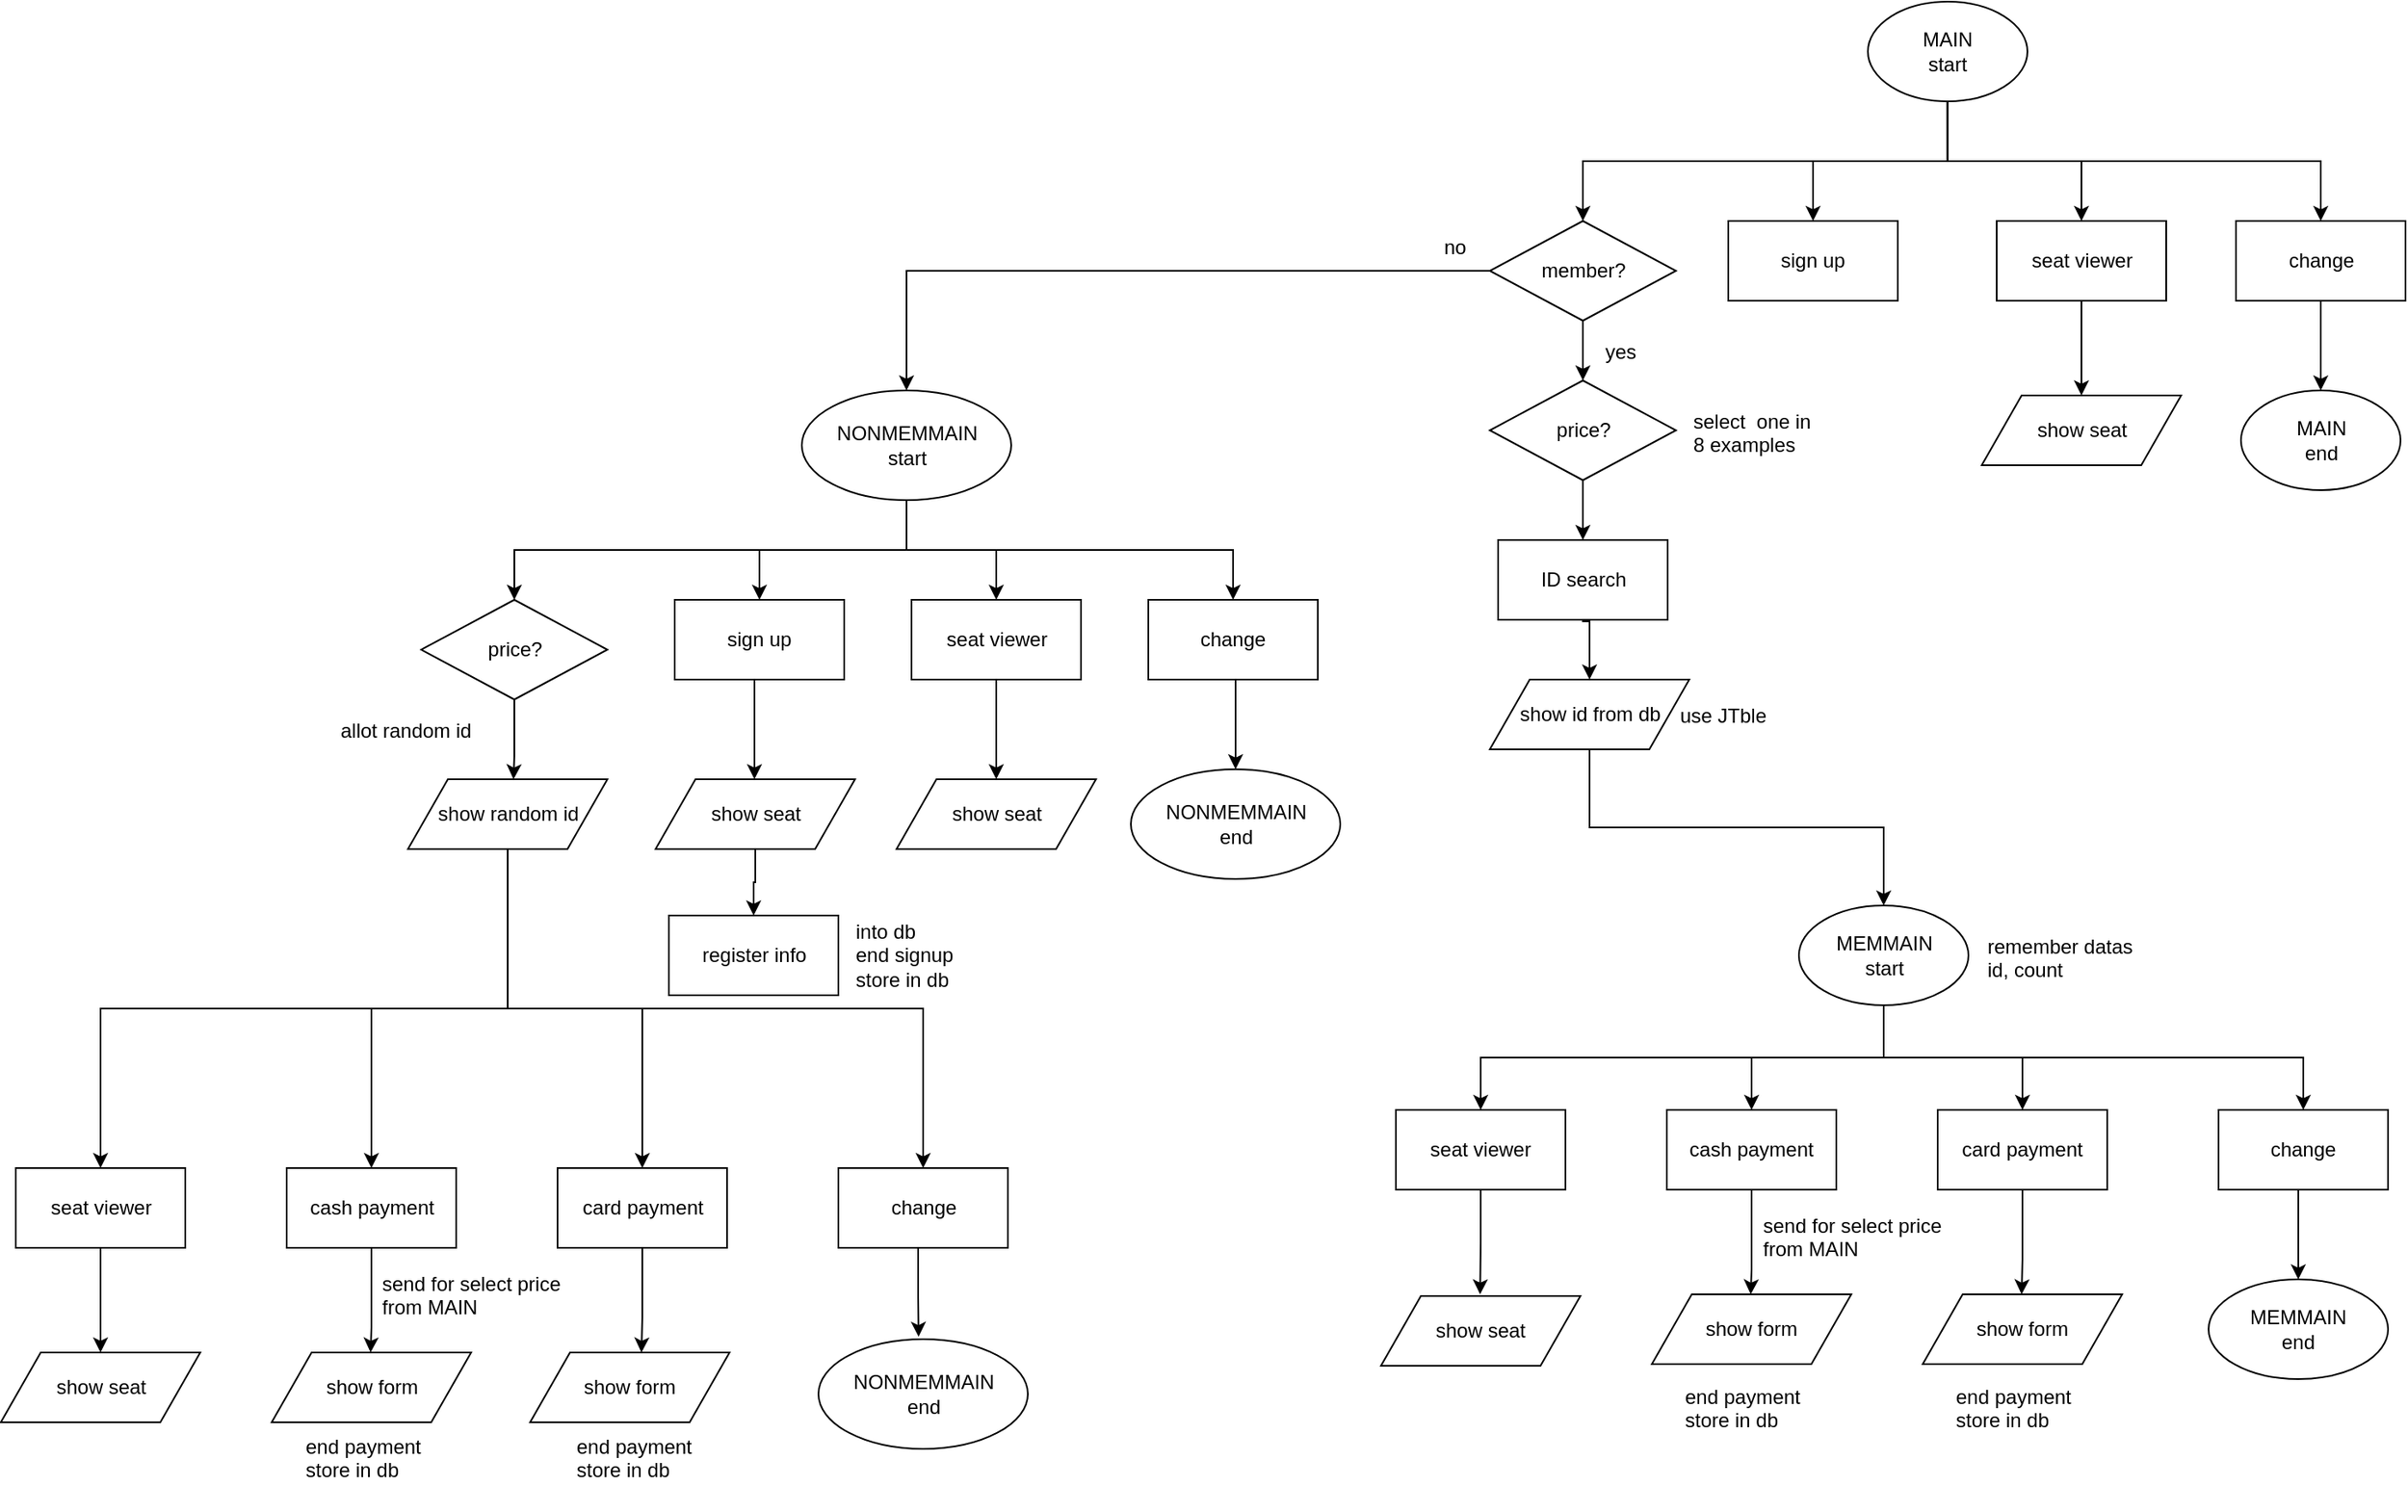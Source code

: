 <mxfile version="10.6.8" type="github"><diagram id="abuP0FmpQLj8DSwui26u" name="Page-1"><mxGraphModel dx="1188" dy="685" grid="1" gridSize="6" guides="1" tooltips="1" connect="1" arrows="1" fold="1" page="1" pageScale="1" pageWidth="2339" pageHeight="3300" math="0" shadow="0"><root><mxCell id="0"/><mxCell id="1" parent="0"/><mxCell id="RJyOCWjq-59tH7s2ldCN-9" style="edgeStyle=orthogonalEdgeStyle;rounded=0;orthogonalLoop=1;jettySize=auto;html=1;exitX=0.5;exitY=1;exitDx=0;exitDy=0;entryX=0.5;entryY=0;entryDx=0;entryDy=0;" edge="1" parent="1" target="RJyOCWjq-59tH7s2ldCN-10"><mxGeometry relative="1" as="geometry"><mxPoint x="2016.765" y="158" as="targetPoint"/><mxPoint x="2016.765" y="85.824" as="sourcePoint"/><Array as="points"><mxPoint x="2017" y="122"/><mxPoint x="1936" y="122"/></Array></mxGeometry></mxCell><mxCell id="RJyOCWjq-59tH7s2ldCN-20" style="edgeStyle=orthogonalEdgeStyle;rounded=0;orthogonalLoop=1;jettySize=auto;html=1;exitX=0.5;exitY=1;exitDx=0;exitDy=0;entryX=0.5;entryY=0;entryDx=0;entryDy=0;" edge="1" parent="1" source="RJyOCWjq-59tH7s2ldCN-1" target="RJyOCWjq-59tH7s2ldCN-12"><mxGeometry relative="1" as="geometry"/></mxCell><mxCell id="RJyOCWjq-59tH7s2ldCN-21" style="edgeStyle=orthogonalEdgeStyle;rounded=0;orthogonalLoop=1;jettySize=auto;html=1;exitX=0.5;exitY=1;exitDx=0;exitDy=0;" edge="1" parent="1" source="RJyOCWjq-59tH7s2ldCN-1" target="RJyOCWjq-59tH7s2ldCN-17"><mxGeometry relative="1" as="geometry"/></mxCell><mxCell id="RJyOCWjq-59tH7s2ldCN-22" style="edgeStyle=orthogonalEdgeStyle;rounded=0;orthogonalLoop=1;jettySize=auto;html=1;exitX=0.5;exitY=1;exitDx=0;exitDy=0;" edge="1" parent="1" source="RJyOCWjq-59tH7s2ldCN-1" target="RJyOCWjq-59tH7s2ldCN-2"><mxGeometry relative="1" as="geometry"/></mxCell><mxCell id="RJyOCWjq-59tH7s2ldCN-1" value="MAIN&lt;br&gt;start&lt;br&gt;" style="ellipse;whiteSpace=wrap;html=1;" vertex="1" parent="1"><mxGeometry x="1969" y="26" width="96" height="60" as="geometry"/></mxCell><mxCell id="RJyOCWjq-59tH7s2ldCN-5" value="" style="edgeStyle=orthogonalEdgeStyle;rounded=0;orthogonalLoop=1;jettySize=auto;html=1;" edge="1" parent="1" source="RJyOCWjq-59tH7s2ldCN-2" target="RJyOCWjq-59tH7s2ldCN-4"><mxGeometry relative="1" as="geometry"/></mxCell><mxCell id="RJyOCWjq-59tH7s2ldCN-29" value="" style="edgeStyle=orthogonalEdgeStyle;rounded=0;orthogonalLoop=1;jettySize=auto;html=1;entryX=0.5;entryY=0;entryDx=0;entryDy=0;" edge="1" parent="1" source="RJyOCWjq-59tH7s2ldCN-2" target="RJyOCWjq-59tH7s2ldCN-62"><mxGeometry relative="1" as="geometry"><mxPoint x="1393.618" y="265.824" as="targetPoint"/></mxGeometry></mxCell><mxCell id="RJyOCWjq-59tH7s2ldCN-2" value="member?" style="rhombus;whiteSpace=wrap;html=1;" vertex="1" parent="1"><mxGeometry x="1741.5" y="158" width="112" height="60" as="geometry"/></mxCell><mxCell id="RJyOCWjq-59tH7s2ldCN-53" value="" style="edgeStyle=orthogonalEdgeStyle;rounded=0;orthogonalLoop=1;jettySize=auto;html=1;entryX=0.5;entryY=0;entryDx=0;entryDy=0;" edge="1" parent="1" source="RJyOCWjq-59tH7s2ldCN-4" target="RJyOCWjq-59tH7s2ldCN-54"><mxGeometry relative="1" as="geometry"><mxPoint x="1797.5" y="350" as="targetPoint"/></mxGeometry></mxCell><mxCell id="RJyOCWjq-59tH7s2ldCN-4" value="price?" style="rhombus;whiteSpace=wrap;html=1;" vertex="1" parent="1"><mxGeometry x="1741.5" y="254" width="112" height="60" as="geometry"/></mxCell><mxCell id="RJyOCWjq-59tH7s2ldCN-6" value="yes" style="text;html=1;resizable=0;points=[];autosize=1;align=left;verticalAlign=top;spacingTop=-4;" vertex="1" parent="1"><mxGeometry x="1808.5" y="227" width="36" height="18" as="geometry"/></mxCell><mxCell id="RJyOCWjq-59tH7s2ldCN-10" value="sign up" style="rounded=0;whiteSpace=wrap;html=1;" vertex="1" parent="1"><mxGeometry x="1885" y="158" width="102" height="48" as="geometry"/></mxCell><mxCell id="RJyOCWjq-59tH7s2ldCN-82" value="" style="edgeStyle=orthogonalEdgeStyle;rounded=0;orthogonalLoop=1;jettySize=auto;html=1;" edge="1" parent="1" source="RJyOCWjq-59tH7s2ldCN-12" target="RJyOCWjq-59tH7s2ldCN-81"><mxGeometry relative="1" as="geometry"/></mxCell><mxCell id="RJyOCWjq-59tH7s2ldCN-12" value="seat viewer" style="rounded=0;whiteSpace=wrap;html=1;" vertex="1" parent="1"><mxGeometry x="2046.5" y="158" width="102" height="48" as="geometry"/></mxCell><mxCell id="RJyOCWjq-59tH7s2ldCN-24" value="" style="edgeStyle=orthogonalEdgeStyle;rounded=0;orthogonalLoop=1;jettySize=auto;html=1;entryX=0.5;entryY=0;entryDx=0;entryDy=0;" edge="1" parent="1" source="RJyOCWjq-59tH7s2ldCN-17" target="RJyOCWjq-59tH7s2ldCN-25"><mxGeometry relative="1" as="geometry"><mxPoint x="2241.5" y="286" as="targetPoint"/></mxGeometry></mxCell><mxCell id="RJyOCWjq-59tH7s2ldCN-17" value="change" style="rounded=0;whiteSpace=wrap;html=1;" vertex="1" parent="1"><mxGeometry x="2190.5" y="158" width="102" height="48" as="geometry"/></mxCell><mxCell id="RJyOCWjq-59tH7s2ldCN-25" value="MAIN&lt;br&gt;end" style="ellipse;whiteSpace=wrap;html=1;" vertex="1" parent="1"><mxGeometry x="2193.5" y="260" width="96" height="60" as="geometry"/></mxCell><mxCell id="RJyOCWjq-59tH7s2ldCN-34" value="no" style="text;html=1;resizable=0;points=[];autosize=1;align=left;verticalAlign=top;spacingTop=-4;" vertex="1" parent="1"><mxGeometry x="1711.5" y="164" width="30" height="18" as="geometry"/></mxCell><mxCell id="RJyOCWjq-59tH7s2ldCN-151" value="" style="edgeStyle=orthogonalEdgeStyle;rounded=0;orthogonalLoop=1;jettySize=auto;html=1;" edge="1" parent="1" source="RJyOCWjq-59tH7s2ldCN-41" target="RJyOCWjq-59tH7s2ldCN-150"><mxGeometry relative="1" as="geometry"><Array as="points"><mxPoint x="1299" y="450"/><mxPoint x="1299" y="450"/></Array></mxGeometry></mxCell><mxCell id="RJyOCWjq-59tH7s2ldCN-41" value="sign up" style="rounded=0;whiteSpace=wrap;html=1;" vertex="1" parent="1"><mxGeometry x="1251" y="386" width="102" height="48" as="geometry"/></mxCell><mxCell id="RJyOCWjq-59tH7s2ldCN-80" value="" style="edgeStyle=orthogonalEdgeStyle;rounded=0;orthogonalLoop=1;jettySize=auto;html=1;" edge="1" parent="1" source="RJyOCWjq-59tH7s2ldCN-42" target="RJyOCWjq-59tH7s2ldCN-79"><mxGeometry relative="1" as="geometry"/></mxCell><mxCell id="RJyOCWjq-59tH7s2ldCN-42" value="seat viewer" style="rounded=0;whiteSpace=wrap;html=1;" vertex="1" parent="1"><mxGeometry x="1393.5" y="386" width="102" height="48" as="geometry"/></mxCell><mxCell id="RJyOCWjq-59tH7s2ldCN-43" value="" style="edgeStyle=orthogonalEdgeStyle;rounded=0;orthogonalLoop=1;jettySize=auto;html=1;entryX=0.5;entryY=0;entryDx=0;entryDy=0;" edge="1" parent="1" source="RJyOCWjq-59tH7s2ldCN-44" target="RJyOCWjq-59tH7s2ldCN-45"><mxGeometry relative="1" as="geometry"><mxPoint x="1587" y="514" as="targetPoint"/><Array as="points"><mxPoint x="1588.5" y="452"/><mxPoint x="1588.5" y="452"/></Array></mxGeometry></mxCell><mxCell id="RJyOCWjq-59tH7s2ldCN-44" value="change" style="rounded=0;whiteSpace=wrap;html=1;" vertex="1" parent="1"><mxGeometry x="1536" y="386" width="102" height="48" as="geometry"/></mxCell><mxCell id="RJyOCWjq-59tH7s2ldCN-45" value="&lt;div style=&quot;text-align: center&quot;&gt;&lt;span&gt;NONMEMMAIN&lt;/span&gt;&lt;/div&gt;&lt;div style=&quot;text-align: center&quot;&gt;&lt;span&gt;end&lt;/span&gt;&lt;/div&gt;" style="ellipse;whiteSpace=wrap;html=1;" vertex="1" parent="1"><mxGeometry x="1525.5" y="488" width="126" height="66" as="geometry"/></mxCell><mxCell id="RJyOCWjq-59tH7s2ldCN-131" value="" style="edgeStyle=orthogonalEdgeStyle;rounded=0;orthogonalLoop=1;jettySize=auto;html=1;" edge="1" parent="1" source="RJyOCWjq-59tH7s2ldCN-50" target="RJyOCWjq-59tH7s2ldCN-130"><mxGeometry relative="1" as="geometry"><Array as="points"><mxPoint x="1154" y="480"/><mxPoint x="1154" y="480"/></Array></mxGeometry></mxCell><mxCell id="RJyOCWjq-59tH7s2ldCN-50" value="price?" style="rhombus;whiteSpace=wrap;html=1;" vertex="1" parent="1"><mxGeometry x="1098.5" y="386" width="112" height="60" as="geometry"/></mxCell><mxCell id="RJyOCWjq-59tH7s2ldCN-143" style="edgeStyle=orthogonalEdgeStyle;rounded=0;orthogonalLoop=1;jettySize=auto;html=1;exitX=0.5;exitY=1;exitDx=0;exitDy=0;entryX=0.5;entryY=0;entryDx=0;entryDy=0;" edge="1" parent="1" source="RJyOCWjq-59tH7s2ldCN-54" target="RJyOCWjq-59tH7s2ldCN-55"><mxGeometry relative="1" as="geometry"><mxPoint x="1798" y="414" as="targetPoint"/><Array as="points"><mxPoint x="1801" y="399"/></Array></mxGeometry></mxCell><mxCell id="RJyOCWjq-59tH7s2ldCN-54" value="ID search" style="rounded=0;whiteSpace=wrap;html=1;" vertex="1" parent="1"><mxGeometry x="1746.5" y="350" width="102" height="48" as="geometry"/></mxCell><mxCell id="RJyOCWjq-59tH7s2ldCN-166" style="edgeStyle=orthogonalEdgeStyle;rounded=0;orthogonalLoop=1;jettySize=auto;html=1;exitX=0.5;exitY=1;exitDx=0;exitDy=0;entryX=0.5;entryY=0;entryDx=0;entryDy=0;" edge="1" parent="1" source="RJyOCWjq-59tH7s2ldCN-55" target="RJyOCWjq-59tH7s2ldCN-61"><mxGeometry relative="1" as="geometry"/></mxCell><mxCell id="RJyOCWjq-59tH7s2ldCN-55" value="show id from db" style="shape=parallelogram;perimeter=parallelogramPerimeter;whiteSpace=wrap;html=1;" vertex="1" parent="1"><mxGeometry x="1741.5" y="434" width="120" height="42" as="geometry"/></mxCell><mxCell id="RJyOCWjq-59tH7s2ldCN-57" value="use JTble&amp;nbsp;" style="text;html=1;resizable=0;points=[];autosize=1;align=left;verticalAlign=top;spacingTop=-4;" vertex="1" parent="1"><mxGeometry x="1853.5" y="446" width="72" height="18" as="geometry"/></mxCell><mxCell id="RJyOCWjq-59tH7s2ldCN-58" value="select&amp;nbsp; one in&lt;br&gt;8 examples" style="text;html=1;resizable=0;points=[];autosize=1;align=left;verticalAlign=top;spacingTop=-4;" vertex="1" parent="1"><mxGeometry x="1861.5" y="269" width="84" height="30" as="geometry"/></mxCell><mxCell id="RJyOCWjq-59tH7s2ldCN-134" style="edgeStyle=orthogonalEdgeStyle;rounded=0;orthogonalLoop=1;jettySize=auto;html=1;exitX=0.5;exitY=1;exitDx=0;exitDy=0;entryX=0.5;entryY=0;entryDx=0;entryDy=0;" edge="1" parent="1" source="RJyOCWjq-59tH7s2ldCN-61" target="RJyOCWjq-59tH7s2ldCN-70"><mxGeometry relative="1" as="geometry"/></mxCell><mxCell id="RJyOCWjq-59tH7s2ldCN-135" style="edgeStyle=orthogonalEdgeStyle;rounded=0;orthogonalLoop=1;jettySize=auto;html=1;exitX=0.5;exitY=1;exitDx=0;exitDy=0;entryX=0.5;entryY=0;entryDx=0;entryDy=0;" edge="1" parent="1" source="RJyOCWjq-59tH7s2ldCN-61" target="RJyOCWjq-59tH7s2ldCN-64"><mxGeometry relative="1" as="geometry"/></mxCell><mxCell id="RJyOCWjq-59tH7s2ldCN-136" style="edgeStyle=orthogonalEdgeStyle;rounded=0;orthogonalLoop=1;jettySize=auto;html=1;exitX=0.5;exitY=1;exitDx=0;exitDy=0;entryX=0.5;entryY=0;entryDx=0;entryDy=0;" edge="1" parent="1" source="RJyOCWjq-59tH7s2ldCN-61" target="RJyOCWjq-59tH7s2ldCN-65"><mxGeometry relative="1" as="geometry"/></mxCell><mxCell id="RJyOCWjq-59tH7s2ldCN-137" style="edgeStyle=orthogonalEdgeStyle;rounded=0;orthogonalLoop=1;jettySize=auto;html=1;exitX=0.5;exitY=1;exitDx=0;exitDy=0;" edge="1" parent="1" source="RJyOCWjq-59tH7s2ldCN-61" target="RJyOCWjq-59tH7s2ldCN-68"><mxGeometry relative="1" as="geometry"/></mxCell><mxCell id="RJyOCWjq-59tH7s2ldCN-61" value="MEMMAIN&lt;br&gt;start&lt;br&gt;" style="ellipse;whiteSpace=wrap;html=1;" vertex="1" parent="1"><mxGeometry x="1927.5" y="570" width="102" height="60" as="geometry"/></mxCell><mxCell id="RJyOCWjq-59tH7s2ldCN-95" style="edgeStyle=orthogonalEdgeStyle;rounded=0;orthogonalLoop=1;jettySize=auto;html=1;exitX=0.5;exitY=1;exitDx=0;exitDy=0;entryX=0.5;entryY=0;entryDx=0;entryDy=0;" edge="1" parent="1" source="RJyOCWjq-59tH7s2ldCN-62" target="RJyOCWjq-59tH7s2ldCN-50"><mxGeometry relative="1" as="geometry"/></mxCell><mxCell id="RJyOCWjq-59tH7s2ldCN-96" style="edgeStyle=orthogonalEdgeStyle;rounded=0;orthogonalLoop=1;jettySize=auto;html=1;exitX=0.5;exitY=1;exitDx=0;exitDy=0;" edge="1" parent="1" source="RJyOCWjq-59tH7s2ldCN-62" target="RJyOCWjq-59tH7s2ldCN-41"><mxGeometry relative="1" as="geometry"/></mxCell><mxCell id="RJyOCWjq-59tH7s2ldCN-97" style="edgeStyle=orthogonalEdgeStyle;rounded=0;orthogonalLoop=1;jettySize=auto;html=1;exitX=0.5;exitY=1;exitDx=0;exitDy=0;" edge="1" parent="1" source="RJyOCWjq-59tH7s2ldCN-62" target="RJyOCWjq-59tH7s2ldCN-42"><mxGeometry relative="1" as="geometry"/></mxCell><mxCell id="RJyOCWjq-59tH7s2ldCN-98" style="edgeStyle=orthogonalEdgeStyle;rounded=0;orthogonalLoop=1;jettySize=auto;html=1;exitX=0.5;exitY=1;exitDx=0;exitDy=0;entryX=0.5;entryY=0;entryDx=0;entryDy=0;" edge="1" parent="1" source="RJyOCWjq-59tH7s2ldCN-62" target="RJyOCWjq-59tH7s2ldCN-44"><mxGeometry relative="1" as="geometry"/></mxCell><mxCell id="RJyOCWjq-59tH7s2ldCN-62" value="NONMEMMAIN&lt;br&gt;start&lt;br&gt;" style="ellipse;whiteSpace=wrap;html=1;" vertex="1" parent="1"><mxGeometry x="1327.5" y="260" width="126" height="66" as="geometry"/></mxCell><mxCell id="RJyOCWjq-59tH7s2ldCN-63" value="remember datas&lt;br&gt;id, count&lt;br&gt;" style="text;html=1;resizable=0;points=[];autosize=1;align=left;verticalAlign=top;spacingTop=-4;" vertex="1" parent="1"><mxGeometry x="2038.5" y="585" width="102" height="30" as="geometry"/></mxCell><mxCell id="RJyOCWjq-59tH7s2ldCN-84" value="" style="edgeStyle=orthogonalEdgeStyle;rounded=0;orthogonalLoop=1;jettySize=auto;html=1;" edge="1" parent="1" source="RJyOCWjq-59tH7s2ldCN-64" target="RJyOCWjq-59tH7s2ldCN-83"><mxGeometry relative="1" as="geometry"><Array as="points"><mxPoint x="1898.5" y="789"/><mxPoint x="1898.5" y="789"/></Array></mxGeometry></mxCell><mxCell id="RJyOCWjq-59tH7s2ldCN-64" value="cash payment" style="rounded=0;whiteSpace=wrap;html=1;" vertex="1" parent="1"><mxGeometry x="1848" y="693" width="102" height="48" as="geometry"/></mxCell><mxCell id="RJyOCWjq-59tH7s2ldCN-86" value="" style="edgeStyle=orthogonalEdgeStyle;rounded=0;orthogonalLoop=1;jettySize=auto;html=1;" edge="1" parent="1" source="RJyOCWjq-59tH7s2ldCN-65" target="RJyOCWjq-59tH7s2ldCN-85"><mxGeometry relative="1" as="geometry"><Array as="points"><mxPoint x="2061.5" y="783"/><mxPoint x="2061.5" y="783"/></Array></mxGeometry></mxCell><mxCell id="RJyOCWjq-59tH7s2ldCN-65" value="card payment" style="rounded=0;whiteSpace=wrap;html=1;" vertex="1" parent="1"><mxGeometry x="2011" y="693" width="102" height="48" as="geometry"/></mxCell><mxCell id="RJyOCWjq-59tH7s2ldCN-67" value="" style="edgeStyle=orthogonalEdgeStyle;rounded=0;orthogonalLoop=1;jettySize=auto;html=1;entryX=0.5;entryY=0;entryDx=0;entryDy=0;" edge="1" parent="1" source="RJyOCWjq-59tH7s2ldCN-68" target="RJyOCWjq-59tH7s2ldCN-69"><mxGeometry relative="1" as="geometry"><mxPoint x="2231" y="795" as="targetPoint"/><Array as="points"><mxPoint x="2228" y="771"/><mxPoint x="2228" y="771"/></Array></mxGeometry></mxCell><mxCell id="RJyOCWjq-59tH7s2ldCN-68" value="change" style="rounded=0;whiteSpace=wrap;html=1;" vertex="1" parent="1"><mxGeometry x="2180" y="693" width="102" height="48" as="geometry"/></mxCell><mxCell id="RJyOCWjq-59tH7s2ldCN-69" value="&lt;div style=&quot;text-align: center&quot;&gt;&lt;span&gt;MEMMAIN&lt;/span&gt;&lt;/div&gt;&lt;div style=&quot;text-align: center&quot;&gt;&lt;span&gt;end&lt;/span&gt;&lt;/div&gt;" style="ellipse;whiteSpace=wrap;html=1;gradientColor=none;" vertex="1" parent="1"><mxGeometry x="2174" y="795" width="108" height="60" as="geometry"/></mxCell><mxCell id="RJyOCWjq-59tH7s2ldCN-78" value="" style="edgeStyle=orthogonalEdgeStyle;rounded=0;orthogonalLoop=1;jettySize=auto;html=1;" edge="1" parent="1" source="RJyOCWjq-59tH7s2ldCN-70"><mxGeometry relative="1" as="geometry"><mxPoint x="1735.647" y="804" as="targetPoint"/></mxGeometry></mxCell><mxCell id="RJyOCWjq-59tH7s2ldCN-70" value="seat viewer" style="rounded=0;whiteSpace=wrap;html=1;" vertex="1" parent="1"><mxGeometry x="1685" y="693" width="102" height="48" as="geometry"/></mxCell><mxCell id="RJyOCWjq-59tH7s2ldCN-79" value="show seat" style="shape=parallelogram;perimeter=parallelogramPerimeter;whiteSpace=wrap;html=1;" vertex="1" parent="1"><mxGeometry x="1384.5" y="494" width="120" height="42" as="geometry"/></mxCell><mxCell id="RJyOCWjq-59tH7s2ldCN-81" value="show seat" style="shape=parallelogram;perimeter=parallelogramPerimeter;whiteSpace=wrap;html=1;" vertex="1" parent="1"><mxGeometry x="2037.5" y="263" width="120" height="42" as="geometry"/></mxCell><mxCell id="RJyOCWjq-59tH7s2ldCN-83" value="show form" style="shape=parallelogram;perimeter=parallelogramPerimeter;whiteSpace=wrap;html=1;" vertex="1" parent="1"><mxGeometry x="1839" y="804" width="120" height="42" as="geometry"/></mxCell><mxCell id="RJyOCWjq-59tH7s2ldCN-85" value="show form" style="shape=parallelogram;perimeter=parallelogramPerimeter;whiteSpace=wrap;html=1;" vertex="1" parent="1"><mxGeometry x="2002" y="804" width="120" height="42" as="geometry"/></mxCell><mxCell id="RJyOCWjq-59tH7s2ldCN-87" value="send for select price &lt;br&gt;from MAIN" style="text;html=1;resizable=0;points=[];autosize=1;align=left;verticalAlign=top;spacingTop=-4;" vertex="1" parent="1"><mxGeometry x="1903.5" y="753" width="126" height="30" as="geometry"/></mxCell><mxCell id="RJyOCWjq-59tH7s2ldCN-90" value="end payment&lt;br&gt;store in db&amp;nbsp;&lt;br&gt;&lt;br&gt;" style="text;html=1;resizable=0;points=[];autosize=1;align=left;verticalAlign=top;spacingTop=-4;" vertex="1" parent="1"><mxGeometry x="1857" y="856" width="84" height="48" as="geometry"/></mxCell><mxCell id="RJyOCWjq-59tH7s2ldCN-111" value="" style="edgeStyle=orthogonalEdgeStyle;rounded=0;orthogonalLoop=1;jettySize=auto;html=1;" edge="1" parent="1" source="RJyOCWjq-59tH7s2ldCN-112" target="RJyOCWjq-59tH7s2ldCN-122"><mxGeometry relative="1" as="geometry"><Array as="points"><mxPoint x="1068" y="824"/><mxPoint x="1068" y="824"/></Array></mxGeometry></mxCell><mxCell id="RJyOCWjq-59tH7s2ldCN-112" value="cash payment" style="rounded=0;whiteSpace=wrap;html=1;" vertex="1" parent="1"><mxGeometry x="1017.5" y="728" width="102" height="48" as="geometry"/></mxCell><mxCell id="RJyOCWjq-59tH7s2ldCN-113" value="" style="edgeStyle=orthogonalEdgeStyle;rounded=0;orthogonalLoop=1;jettySize=auto;html=1;" edge="1" parent="1" source="RJyOCWjq-59tH7s2ldCN-114" target="RJyOCWjq-59tH7s2ldCN-123"><mxGeometry relative="1" as="geometry"><Array as="points"><mxPoint x="1231" y="818"/><mxPoint x="1231" y="818"/></Array></mxGeometry></mxCell><mxCell id="RJyOCWjq-59tH7s2ldCN-114" value="card payment" style="rounded=0;whiteSpace=wrap;html=1;" vertex="1" parent="1"><mxGeometry x="1180.5" y="728" width="102" height="48" as="geometry"/></mxCell><mxCell id="RJyOCWjq-59tH7s2ldCN-115" value="" style="edgeStyle=orthogonalEdgeStyle;rounded=0;orthogonalLoop=1;jettySize=auto;html=1;entryX=0.5;entryY=0;entryDx=0;entryDy=0;" edge="1" parent="1" source="RJyOCWjq-59tH7s2ldCN-116"><mxGeometry relative="1" as="geometry"><mxPoint x="1397.765" y="829.529" as="targetPoint"/><Array as="points"><mxPoint x="1397.5" y="806"/><mxPoint x="1397.5" y="806"/></Array></mxGeometry></mxCell><mxCell id="RJyOCWjq-59tH7s2ldCN-116" value="change" style="rounded=0;whiteSpace=wrap;html=1;" vertex="1" parent="1"><mxGeometry x="1349.5" y="728" width="102" height="48" as="geometry"/></mxCell><mxCell id="RJyOCWjq-59tH7s2ldCN-165" style="edgeStyle=orthogonalEdgeStyle;rounded=0;orthogonalLoop=1;jettySize=auto;html=1;exitX=0.5;exitY=1;exitDx=0;exitDy=0;entryX=0.5;entryY=0;entryDx=0;entryDy=0;" edge="1" parent="1" source="RJyOCWjq-59tH7s2ldCN-119" target="RJyOCWjq-59tH7s2ldCN-120"><mxGeometry relative="1" as="geometry"/></mxCell><mxCell id="RJyOCWjq-59tH7s2ldCN-119" value="seat viewer" style="rounded=0;whiteSpace=wrap;html=1;" vertex="1" parent="1"><mxGeometry x="854.5" y="728" width="102" height="48" as="geometry"/></mxCell><mxCell id="RJyOCWjq-59tH7s2ldCN-120" value="show seat" style="shape=parallelogram;perimeter=parallelogramPerimeter;whiteSpace=wrap;html=1;" vertex="1" parent="1"><mxGeometry x="845.5" y="839" width="120" height="42" as="geometry"/></mxCell><mxCell id="RJyOCWjq-59tH7s2ldCN-122" value="show form" style="shape=parallelogram;perimeter=parallelogramPerimeter;whiteSpace=wrap;html=1;" vertex="1" parent="1"><mxGeometry x="1008.5" y="839" width="120" height="42" as="geometry"/></mxCell><mxCell id="RJyOCWjq-59tH7s2ldCN-123" value="show form" style="shape=parallelogram;perimeter=parallelogramPerimeter;whiteSpace=wrap;html=1;" vertex="1" parent="1"><mxGeometry x="1164" y="839" width="120" height="42" as="geometry"/></mxCell><mxCell id="RJyOCWjq-59tH7s2ldCN-124" value="send for select price &lt;br&gt;from MAIN" style="text;html=1;resizable=0;points=[];autosize=1;align=left;verticalAlign=top;spacingTop=-4;" vertex="1" parent="1"><mxGeometry x="1073" y="788" width="126" height="30" as="geometry"/></mxCell><mxCell id="RJyOCWjq-59tH7s2ldCN-161" style="edgeStyle=orthogonalEdgeStyle;rounded=0;orthogonalLoop=1;jettySize=auto;html=1;exitX=0.5;exitY=1;exitDx=0;exitDy=0;entryX=0.5;entryY=0;entryDx=0;entryDy=0;" edge="1" parent="1" source="RJyOCWjq-59tH7s2ldCN-130" target="RJyOCWjq-59tH7s2ldCN-119"><mxGeometry relative="1" as="geometry"/></mxCell><mxCell id="RJyOCWjq-59tH7s2ldCN-162" style="edgeStyle=orthogonalEdgeStyle;rounded=0;orthogonalLoop=1;jettySize=auto;html=1;exitX=0.5;exitY=1;exitDx=0;exitDy=0;" edge="1" parent="1" source="RJyOCWjq-59tH7s2ldCN-130" target="RJyOCWjq-59tH7s2ldCN-112"><mxGeometry relative="1" as="geometry"/></mxCell><mxCell id="RJyOCWjq-59tH7s2ldCN-163" style="edgeStyle=orthogonalEdgeStyle;rounded=0;orthogonalLoop=1;jettySize=auto;html=1;exitX=0.5;exitY=1;exitDx=0;exitDy=0;" edge="1" parent="1" source="RJyOCWjq-59tH7s2ldCN-130" target="RJyOCWjq-59tH7s2ldCN-114"><mxGeometry relative="1" as="geometry"/></mxCell><mxCell id="RJyOCWjq-59tH7s2ldCN-164" style="edgeStyle=orthogonalEdgeStyle;rounded=0;orthogonalLoop=1;jettySize=auto;html=1;exitX=0.5;exitY=1;exitDx=0;exitDy=0;" edge="1" parent="1" source="RJyOCWjq-59tH7s2ldCN-130" target="RJyOCWjq-59tH7s2ldCN-116"><mxGeometry relative="1" as="geometry"/></mxCell><mxCell id="RJyOCWjq-59tH7s2ldCN-130" value="show random id" style="shape=parallelogram;perimeter=parallelogramPerimeter;whiteSpace=wrap;html=1;" vertex="1" parent="1"><mxGeometry x="1090.5" y="494" width="120" height="42" as="geometry"/></mxCell><mxCell id="RJyOCWjq-59tH7s2ldCN-132" value="allot random id" style="text;html=1;resizable=0;points=[];autosize=1;align=left;verticalAlign=top;spacingTop=-4;" vertex="1" parent="1"><mxGeometry x="1048" y="455" width="96" height="18" as="geometry"/></mxCell><mxCell id="RJyOCWjq-59tH7s2ldCN-138" value="show seat" style="shape=parallelogram;perimeter=parallelogramPerimeter;whiteSpace=wrap;html=1;" vertex="1" parent="1"><mxGeometry x="1676" y="805" width="120" height="42" as="geometry"/></mxCell><mxCell id="RJyOCWjq-59tH7s2ldCN-144" value="&lt;div style=&quot;text-align: center&quot;&gt;&lt;span&gt;NONMEMMAIN&lt;/span&gt;&lt;/div&gt;&lt;div style=&quot;text-align: center&quot;&gt;&lt;span&gt;end&lt;/span&gt;&lt;/div&gt;" style="ellipse;whiteSpace=wrap;html=1;" vertex="1" parent="1"><mxGeometry x="1337.5" y="831" width="126" height="66" as="geometry"/></mxCell><mxCell id="RJyOCWjq-59tH7s2ldCN-155" value="" style="edgeStyle=orthogonalEdgeStyle;rounded=0;orthogonalLoop=1;jettySize=auto;html=1;" edge="1" parent="1" source="RJyOCWjq-59tH7s2ldCN-150" target="RJyOCWjq-59tH7s2ldCN-154"><mxGeometry relative="1" as="geometry"/></mxCell><mxCell id="RJyOCWjq-59tH7s2ldCN-150" value="show seat" style="shape=parallelogram;perimeter=parallelogramPerimeter;whiteSpace=wrap;html=1;" vertex="1" parent="1"><mxGeometry x="1239.5" y="494" width="120" height="42" as="geometry"/></mxCell><mxCell id="RJyOCWjq-59tH7s2ldCN-154" value="register info" style="rounded=0;whiteSpace=wrap;html=1;" vertex="1" parent="1"><mxGeometry x="1247.5" y="576" width="102" height="48" as="geometry"/></mxCell><mxCell id="RJyOCWjq-59tH7s2ldCN-156" value="into db&lt;br&gt;end signup&lt;br&gt;store in db&lt;br&gt;" style="text;html=1;resizable=0;points=[];autosize=1;align=left;verticalAlign=top;spacingTop=-4;" vertex="1" parent="1"><mxGeometry x="1357.5" y="576" width="72" height="48" as="geometry"/></mxCell><mxCell id="RJyOCWjq-59tH7s2ldCN-157" value="end payment&lt;br&gt;store in db&amp;nbsp;&lt;br&gt;&lt;br&gt;" style="text;html=1;resizable=0;points=[];autosize=1;align=left;verticalAlign=top;spacingTop=-4;" vertex="1" parent="1"><mxGeometry x="2020" y="856" width="84" height="48" as="geometry"/></mxCell><mxCell id="RJyOCWjq-59tH7s2ldCN-158" value="end payment&lt;br&gt;store in db&amp;nbsp;&lt;br&gt;&lt;br&gt;" style="text;html=1;resizable=0;points=[];autosize=1;align=left;verticalAlign=top;spacingTop=-4;" vertex="1" parent="1"><mxGeometry x="1026.5" y="886" width="84" height="48" as="geometry"/></mxCell><mxCell id="RJyOCWjq-59tH7s2ldCN-159" value="end payment&lt;br&gt;store in db&amp;nbsp;&lt;br&gt;&lt;br&gt;" style="text;html=1;resizable=0;points=[];autosize=1;align=left;verticalAlign=top;spacingTop=-4;" vertex="1" parent="1"><mxGeometry x="1189.5" y="886" width="84" height="48" as="geometry"/></mxCell></root></mxGraphModel></diagram></mxfile>